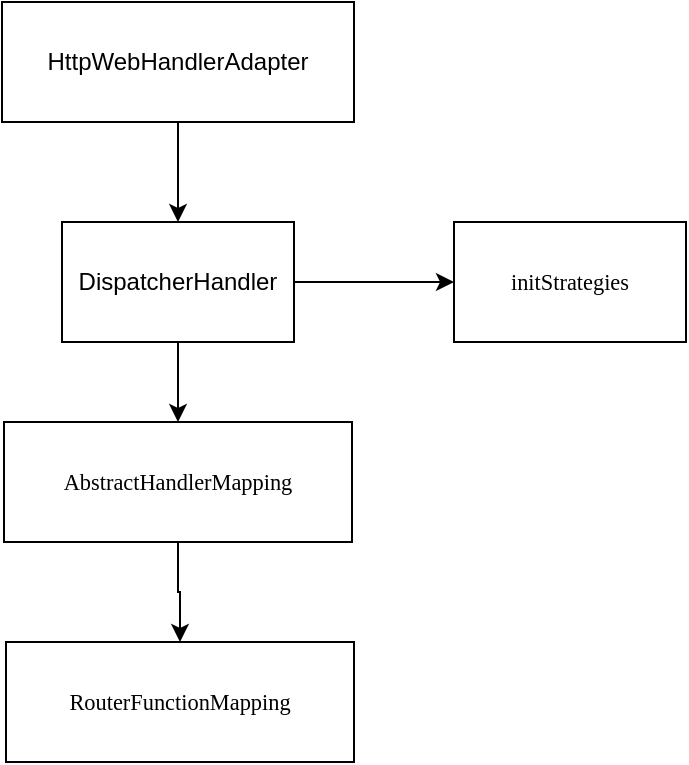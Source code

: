 <mxfile version="16.5.3" type="github"><diagram id="C5RBs43oDa-KdzZeNtuy" name="Page-1"><mxGraphModel dx="1038" dy="540" grid="1" gridSize="10" guides="1" tooltips="1" connect="1" arrows="1" fold="1" page="1" pageScale="1" pageWidth="827" pageHeight="1169" math="0" shadow="0"><root><mxCell id="WIyWlLk6GJQsqaUBKTNV-0"/><mxCell id="WIyWlLk6GJQsqaUBKTNV-1" parent="WIyWlLk6GJQsqaUBKTNV-0"/><mxCell id="GrZb4gvo8PiQvZOxw_Kl-0" value="" style="edgeStyle=orthogonalEdgeStyle;rounded=0;orthogonalLoop=1;jettySize=auto;html=1;" edge="1" parent="WIyWlLk6GJQsqaUBKTNV-1" source="GrZb4gvo8PiQvZOxw_Kl-2" target="GrZb4gvo8PiQvZOxw_Kl-3"><mxGeometry relative="1" as="geometry"/></mxCell><mxCell id="GrZb4gvo8PiQvZOxw_Kl-1" value="" style="edgeStyle=orthogonalEdgeStyle;rounded=0;orthogonalLoop=1;jettySize=auto;html=1;" edge="1" parent="WIyWlLk6GJQsqaUBKTNV-1" source="GrZb4gvo8PiQvZOxw_Kl-2" target="GrZb4gvo8PiQvZOxw_Kl-7"><mxGeometry relative="1" as="geometry"/></mxCell><mxCell id="GrZb4gvo8PiQvZOxw_Kl-2" value="DispatcherHandler" style="rounded=0;whiteSpace=wrap;html=1;" vertex="1" parent="WIyWlLk6GJQsqaUBKTNV-1"><mxGeometry x="294" y="140" width="116" height="60" as="geometry"/></mxCell><mxCell id="GrZb4gvo8PiQvZOxw_Kl-3" value="&lt;pre style=&quot;background-color: rgb(255 , 255 , 255) ; font-family: &amp;#34;consolas&amp;#34; ; font-size: 8.4pt&quot;&gt;initStrategies&lt;/pre&gt;" style="rounded=0;whiteSpace=wrap;html=1;" vertex="1" parent="WIyWlLk6GJQsqaUBKTNV-1"><mxGeometry x="490" y="140" width="116" height="60" as="geometry"/></mxCell><mxCell id="GrZb4gvo8PiQvZOxw_Kl-4" value="" style="edgeStyle=orthogonalEdgeStyle;rounded=0;orthogonalLoop=1;jettySize=auto;html=1;" edge="1" parent="WIyWlLk6GJQsqaUBKTNV-1" source="GrZb4gvo8PiQvZOxw_Kl-5" target="GrZb4gvo8PiQvZOxw_Kl-2"><mxGeometry relative="1" as="geometry"/></mxCell><mxCell id="GrZb4gvo8PiQvZOxw_Kl-5" value="HttpWebHandlerAdapter" style="rounded=0;whiteSpace=wrap;html=1;" vertex="1" parent="WIyWlLk6GJQsqaUBKTNV-1"><mxGeometry x="264" y="30" width="176" height="60" as="geometry"/></mxCell><mxCell id="GrZb4gvo8PiQvZOxw_Kl-6" value="" style="edgeStyle=orthogonalEdgeStyle;rounded=0;orthogonalLoop=1;jettySize=auto;html=1;" edge="1" parent="WIyWlLk6GJQsqaUBKTNV-1" source="GrZb4gvo8PiQvZOxw_Kl-7" target="GrZb4gvo8PiQvZOxw_Kl-8"><mxGeometry relative="1" as="geometry"/></mxCell><mxCell id="GrZb4gvo8PiQvZOxw_Kl-7" value="&lt;pre style=&quot;background-color: rgb(255 , 255 , 255) ; font-family: &amp;#34;consolas&amp;#34; ; font-size: 8.4pt&quot;&gt;AbstractHandlerMapping&lt;/pre&gt;" style="rounded=0;whiteSpace=wrap;html=1;" vertex="1" parent="WIyWlLk6GJQsqaUBKTNV-1"><mxGeometry x="265" y="240" width="174" height="60" as="geometry"/></mxCell><mxCell id="GrZb4gvo8PiQvZOxw_Kl-8" value="&lt;pre style=&quot;background-color: rgb(255 , 255 , 255) ; font-family: &amp;#34;consolas&amp;#34; ; font-size: 8.4pt&quot;&gt;&lt;pre style=&quot;font-family: &amp;#34;consolas&amp;#34; ; font-size: 8.4pt&quot;&gt;RouterFunctionMapping&lt;/pre&gt;&lt;/pre&gt;" style="rounded=0;whiteSpace=wrap;html=1;" vertex="1" parent="WIyWlLk6GJQsqaUBKTNV-1"><mxGeometry x="266" y="350" width="174" height="60" as="geometry"/></mxCell></root></mxGraphModel></diagram></mxfile>